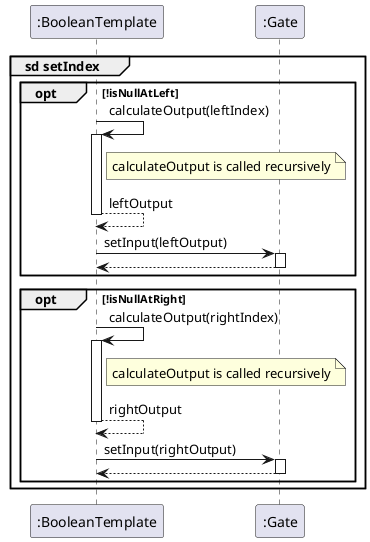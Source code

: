 @startuml

group sd setIndex
participant ":BooleanTemplate" as Bool
participant ":Gate" as Gate



opt !isNullAtLeft

Bool -> Bool : calculateOutput(leftIndex)
activate Bool

note right of Bool: calculateOutput is called recursively

Bool --> Bool : leftOutput
deactivate Bool

Bool -> Gate: setInput(leftOutput)
activate Gate

Gate --> Bool
deactivate Gate

end

opt !isNullAtRight

Bool -> Bool : calculateOutput(rightIndex)
activate Bool

note right of Bool: calculateOutput is called recursively

Bool --> Bool : rightOutput
deactivate Bool

Bool -> Gate: setInput(rightOutput)
activate Gate

Gate --> Bool
deactivate Gate


end
end
@enduml
